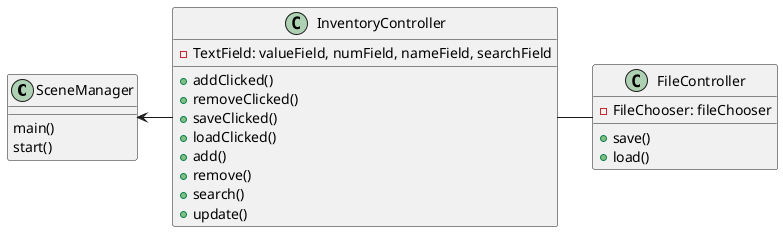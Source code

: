 @startuml

class SceneManager{
    main()
    start()
}
class InventoryController{

    -TextField: valueField, numField, nameField, searchField


    + addClicked()
    + removeClicked()
    + saveClicked()
    + loadClicked()
    + add()
    + remove()
    + search()
    + update()



}
class FileController{

    -FileChooser: fileChooser

    + save()
    + load()
}


SceneManager <-InventoryController
InventoryController - FileController

@enduml